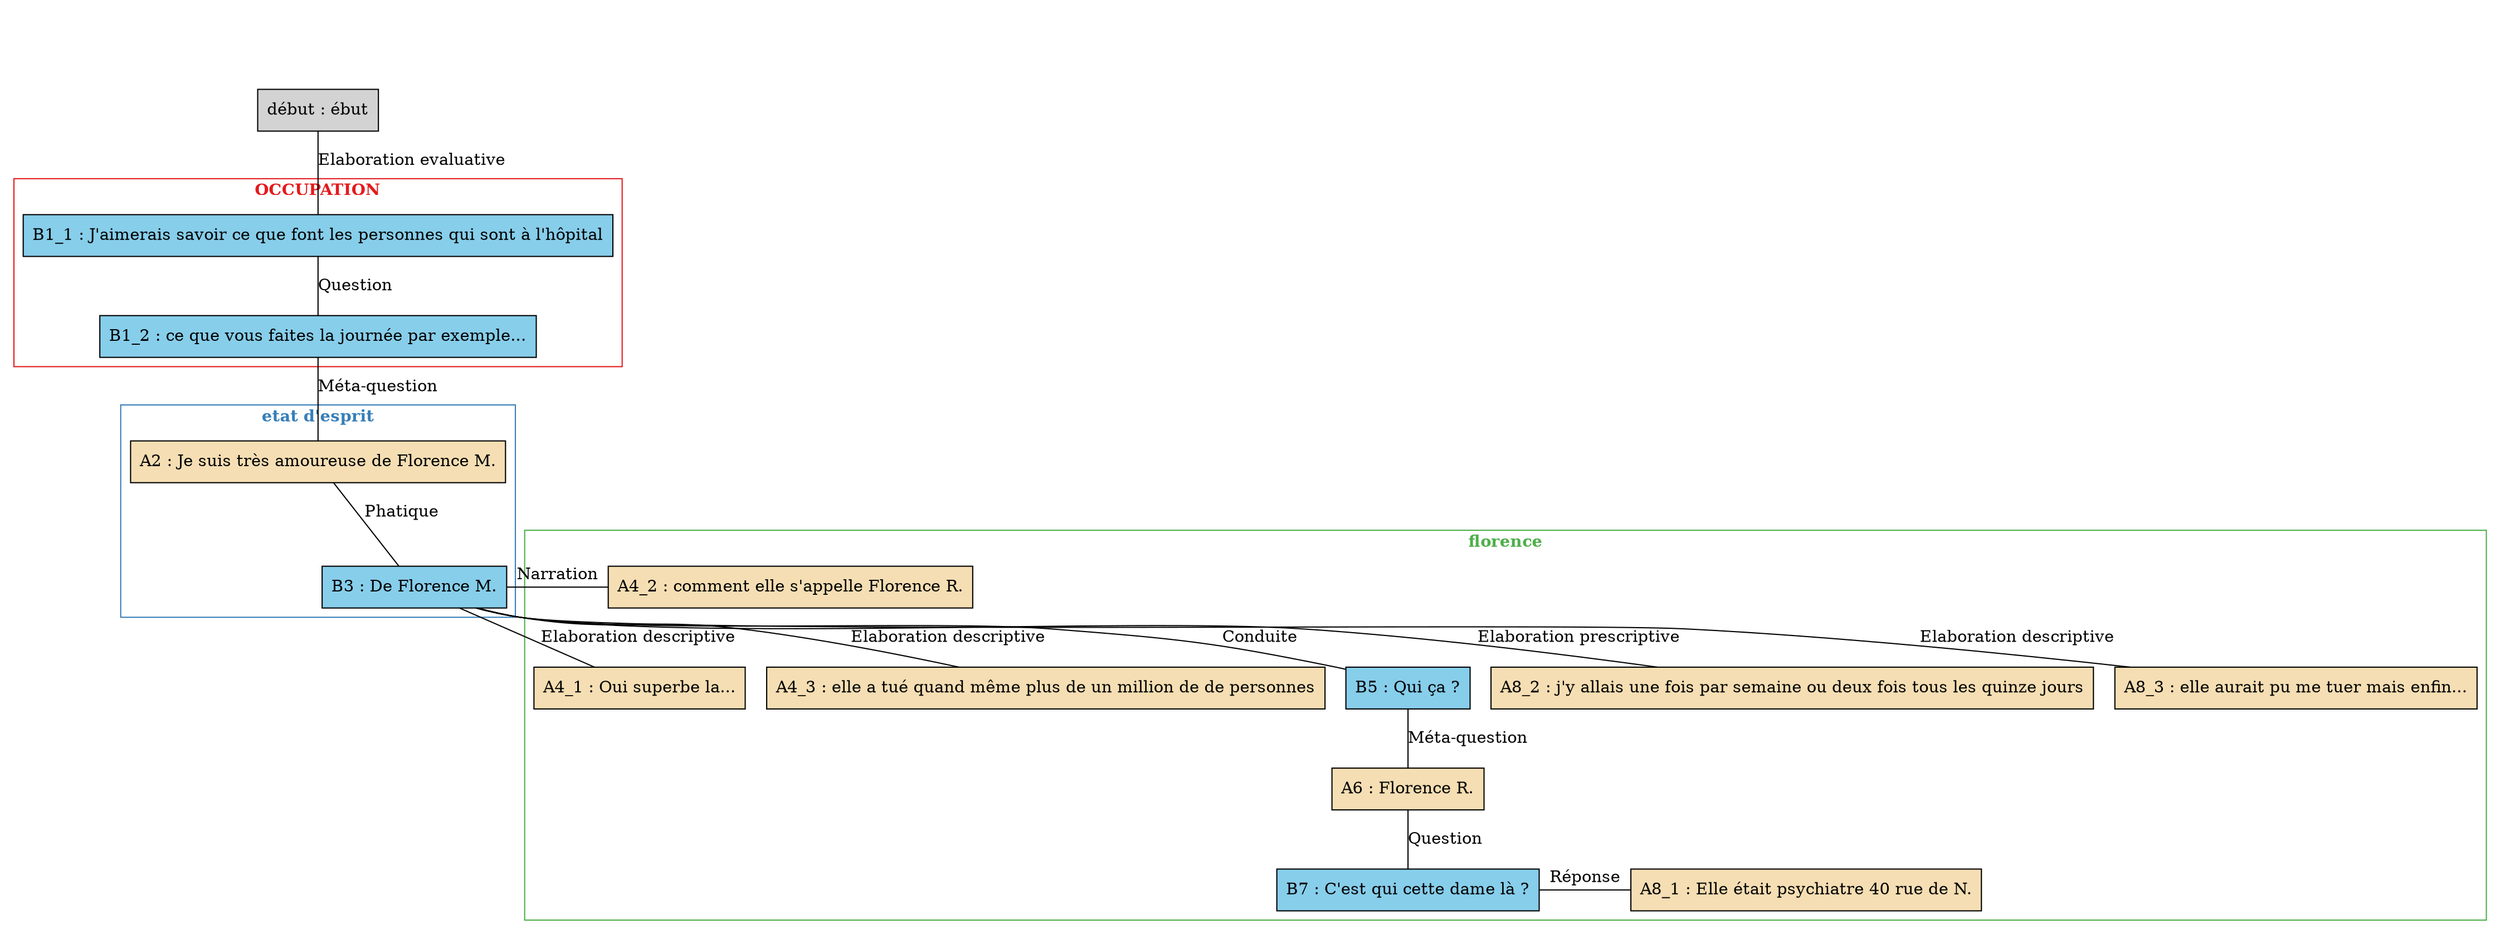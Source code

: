 digraph A09 {
	node [shape=box style=filled]
	newrank=true
	zero [style=invis]
	"début" [label="début : ébut"]
	B1_1 [label="B1_1 : J'aimerais savoir ce que font les personnes qui sont à l'hôpital" fillcolor=skyblue]
	B1_2 [label="B1_2 : ce que vous faites la journée par exemple..." fillcolor=skyblue]
	A2 [label="A2 : Je suis très amoureuse de Florence M." fillcolor=wheat]
	B3 [label="B3 : De Florence M." fillcolor=skyblue]
	A4_1 [label="A4_1 : Oui superbe la..." fillcolor=wheat]
	A4_2 [label="A4_2 : comment elle s'appelle Florence R." fillcolor=wheat]
	A4_3 [label="A4_3 : elle a tué quand même plus de un million de de personnes" fillcolor=wheat]
	B5 [label="B5 : Qui ça ?" fillcolor=skyblue]
	A6 [label="A6 : Florence R." fillcolor=wheat]
	B7 [label="B7 : C'est qui cette dame là ?" fillcolor=skyblue]
	A8_1 [label="A8_1 : Elle était psychiatre 40 rue de N." fillcolor=wheat]
	A8_2 [label="A8_2 : j'y allais une fois par semaine ou deux fois tous les quinze jours" fillcolor=wheat]
	A8_3 [label="A8_3 : elle aurait pu me tuer mais enfin..." fillcolor=wheat]
	zero -> "début" [label="" style=invis]
	"début" -> B1_1 [label="Elaboration evaluative" dir=none weight=2]
	B1_1 -> B1_2 [label=Question dir=none weight=2]
	B1_2 -> A2 [label="Méta-question" dir=none weight=2]
	A2 -> B3 [label=Phatique dir=none weight=2]
	B3 -> A4_1 [label="Elaboration descriptive" dir=none weight=2]
	A2 -> A4_2 [style=invis weight=1]
	B3 -> A4_2 [label=Narration constraint=false dir=none]
	B3 -> A4_3 [label="Elaboration descriptive" dir=none weight=2]
	B3 -> B5 [label=Conduite dir=none weight=2]
	B5 -> A6 [label="Méta-question" dir=none weight=2]
	A6 -> B7 [label=Question dir=none weight=2]
	A6 -> A8_1 [style=invis weight=1]
	B7 -> A8_1 [label="Réponse" constraint=false dir=none]
	B3 -> A8_2 [label="Elaboration prescriptive" dir=none weight=2]
	B3 -> A8_3 [label="Elaboration descriptive" dir=none weight=2]
	subgraph cluster_1 {
		label=<<B>OCCUPATION</B>>
		colorscheme=set19
		color=1
		fontcolor=1
		B1_1
		B1_2
	}
	subgraph cluster_2 {
		label=<<B>etat d'esprit</B>>
		colorscheme=set19
		color=2
		fontcolor=2
		A2
		B3
	}
	subgraph cluster_3 {
		label=<<B>florence</B>>
		colorscheme=set19
		color=3
		fontcolor=3
		A4_1
		A4_2
		A4_3
		B5
		A6
		B7
		A8_1
		A8_2
		A8_3
	}
}
